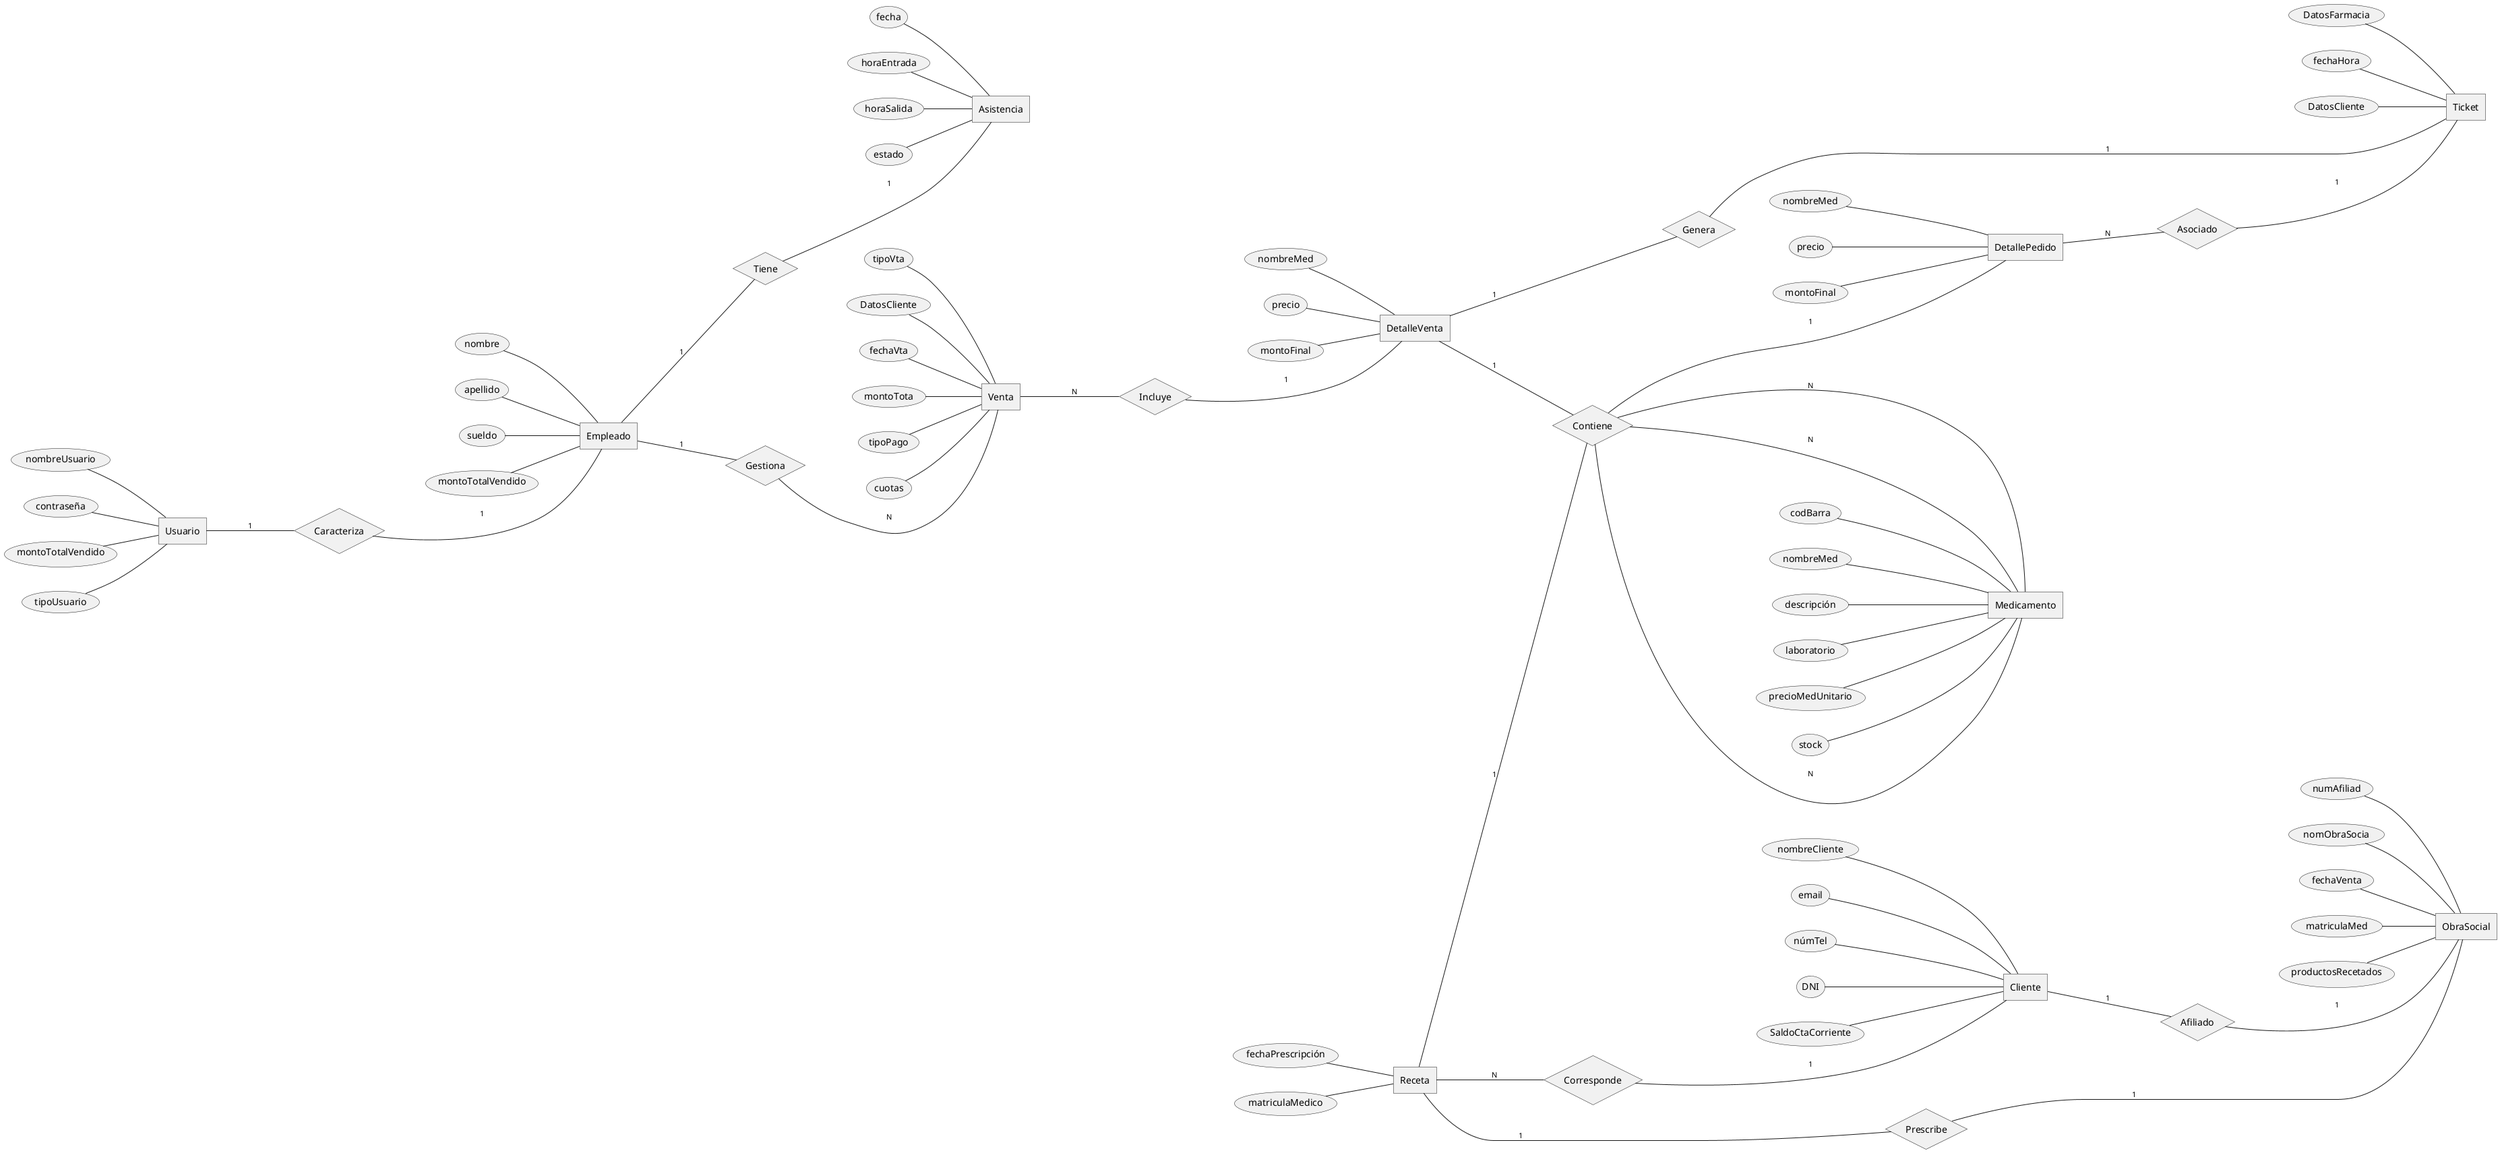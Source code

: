 @startchen DER
left to right direction
' ---------- ENTIDADES (solo nombre) ----------
entity Usuario {
    nombreUsuario
    contraseña
    montoTotalVendido
    tipoUsuario
}
entity Empleado {
    nombre
    apellido
    sueldo
    montoTotalVendido

}
entity Cliente {
    nombreCliente
    email
    númTel
    DNI
    SaldoCtaCorriente
}
entity ObraSocial {
    numAfiliad
    nomObraSocia
    fechaVenta
    matriculaMed
    productosRecetados
}
entity Venta {
    tipoVta
    DatosCliente
    fechaVta
    montoTota
    tipoPago
    cuotas
entity DetalleVenta {
    nombreMed
    precio
    montoFinal
}
entity Medicamento {
    codBarra
    nombreMed
    descripción
    laboratorio
    precioMedUnitario
    stock
}
entity Asistencia {
    fecha
    horaEntrada
    horaSalida
    estado
}
entity Ticket {
    DatosFarmacia
    fechaHora
    DatosCliente
}

entity Receta {
    fechaPrescripción
    matriculaMedico

}

entity DetallePedido {
    nombreMed
    precio
    montoFinal

}

' ---------- RELACIONES ----------

relationship Genera {
}
relationship Afiliado {
}
relationship Prescribe{
}
relationship Contiene{
}
relationship Caracteriza{
}
relationship Tiene {
}
relationship Gestiona {
}
relationship Incluye {
}
relationship Contiene {
}
relationship Asociado {
}
relationship Corresponde {
}

' ---------- CONEXIONES (multiplicidades Chen puro) ----------


Usuario -1- Caracteriza
Caracteriza -1- Empleado

Empleado -1- Tiene
Tiene -1- Asistencia

Empleado -1- Gestiona
Gestiona -N- Venta

Venta -N- Incluye
Incluye -1- DetalleVenta

DetalleVenta -1- Contiene
Contiene -N- Medicamento

Receta -1- Prescribe
Prescribe -1- ObraSocial

Receta -1- Contiene
Contiene -N- Medicamento

Medicamento -N- Contiene
Contiene -1- DetallePedido


Cliente -1- Afiliado
Afiliado -1- ObraSocial

Receta -N- Corresponde
Corresponde -1- Cliente

DetalleVenta -1- Genera
Genera -1- Ticket

DetallePedido -N- Asociado
Asociado -1- Ticket


@endchen